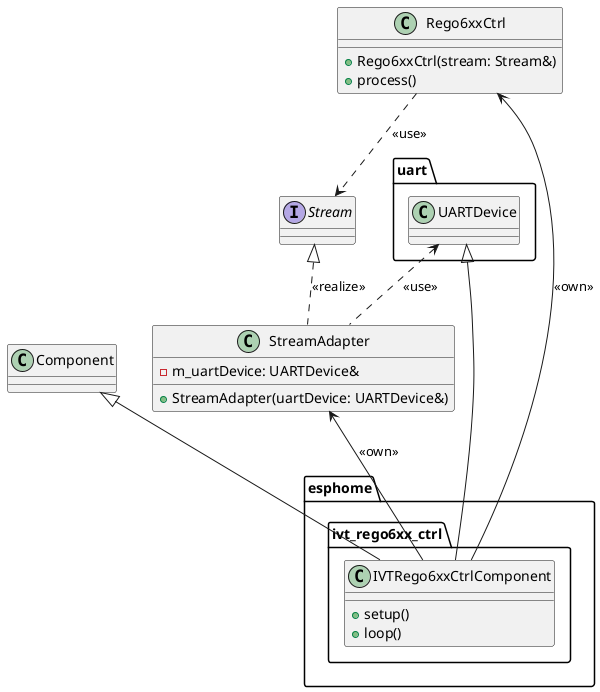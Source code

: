 @startuml class_diagram

package "uart" {
    class "UARTDevice" as uartDevice
}

class "Component" as comp

package "esphome" {
    package "ivt_rego6xx_ctrl" {
        class "IVTRego6xxCtrlComponent" as ivtRego6xxCtrlComponent {
            + setup()
            + loop()
        }
    }
}

class "StreamAdapter" as streamAdapter {
    - m_uartDevice: UARTDevice&
    + StreamAdapter(uartDevice: UARTDevice&)
}

class "Rego6xxCtrl" as rego6xxCtrl {
    + Rego6xxCtrl(stream: Stream&)
    + process()
}

interface "Stream" as stream

uartDevice <|--- ivtRego6xxCtrlComponent
comp <|-- ivtRego6xxCtrlComponent
rego6xxCtrl <-- ivtRego6xxCtrlComponent: <<own>>
streamAdapter <-- ivtRego6xxCtrlComponent: <<own>>

stream <|.. streamAdapter: <<realize>>
uartDevice <.. streamAdapter: <<use>>


rego6xxCtrl ..> stream: <<use>>

@enduml
